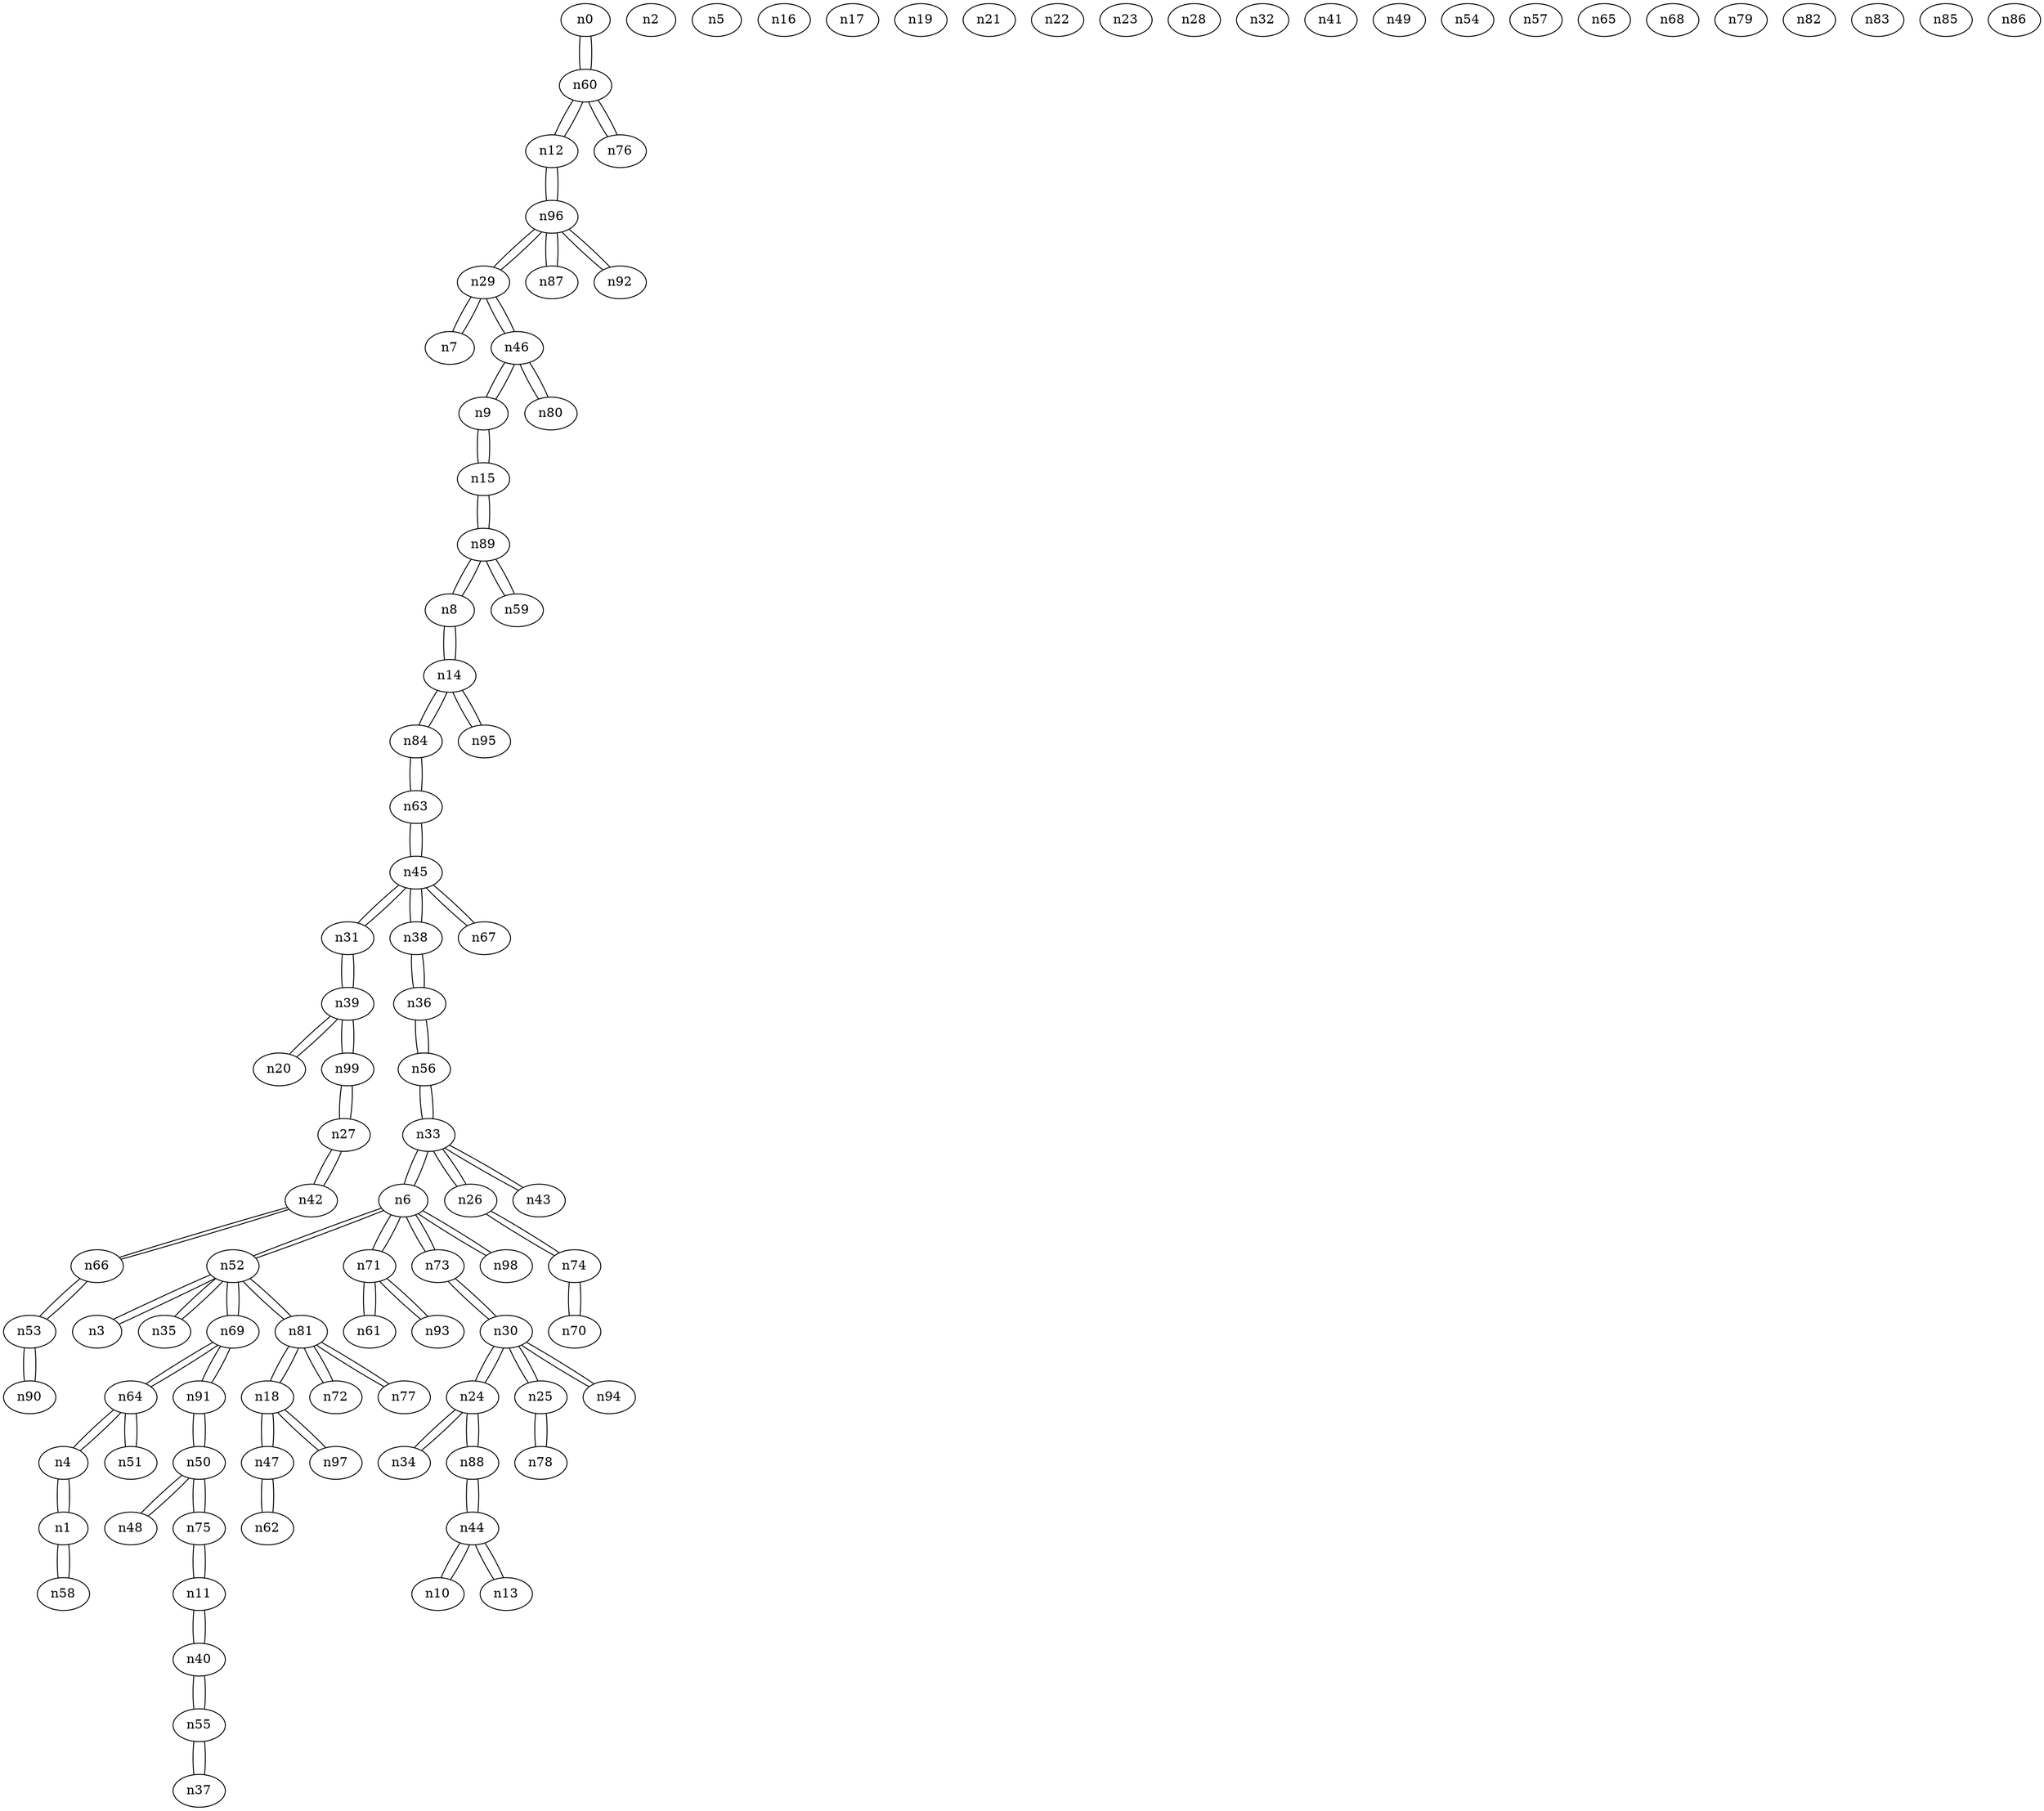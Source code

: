 graph {
n0;
n1;
n2;
n3;
n4;
n5;
n6;
n7;
n8;
n9;
n10;
n11;
n12;
n13;
n14;
n15;
n16;
n17;
n18;
n19;
n20;
n21;
n22;
n23;
n24;
n25;
n26;
n27;
n28;
n29;
n30;
n31;
n32;
n33;
n34;
n35;
n36;
n37;
n38;
n39;
n40;
n41;
n42;
n43;
n44;
n45;
n46;
n47;
n48;
n49;
n50;
n51;
n52;
n53;
n54;
n55;
n56;
n57;
n58;
n59;
n60;
n61;
n62;
n63;
n64;
n65;
n66;
n67;
n68;
n69;
n70;
n71;
n72;
n73;
n74;
n75;
n76;
n77;
n78;
n79;
n80;
n81;
n82;
n83;
n84;
n85;
n86;
n87;
n88;
n89;
n90;
n91;
n92;
n93;
n94;
n95;
n96;
n97;
n98;
n99;
n0 -- n60;
n1 -- n58;
n1 -- n4;
n3 -- n52;
n4 -- n1;
n4 -- n64;
n6 -- n33;
n6 -- n73;
n6 -- n52;
n6 -- n71;
n6 -- n98;
n7 -- n29;
n8 -- n14;
n8 -- n89;
n9 -- n15;
n9 -- n46;
n10 -- n44;
n11 -- n40;
n11 -- n75;
n12 -- n60;
n12 -- n96;
n13 -- n44;
n14 -- n84;
n14 -- n8;
n14 -- n95;
n15 -- n9;
n15 -- n89;
n18 -- n47;
n18 -- n97;
n18 -- n81;
n20 -- n39;
n24 -- n34;
n24 -- n30;
n24 -- n88;
n25 -- n78;
n25 -- n30;
n26 -- n33;
n26 -- n74;
n27 -- n99;
n27 -- n42;
n29 -- n46;
n29 -- n7;
n29 -- n96;
n30 -- n25;
n30 -- n24;
n30 -- n73;
n30 -- n94;
n31 -- n45;
n31 -- n39;
n33 -- n43;
n33 -- n6;
n33 -- n26;
n33 -- n56;
n34 -- n24;
n35 -- n52;
n36 -- n38;
n36 -- n56;
n37 -- n55;
n38 -- n45;
n38 -- n36;
n39 -- n99;
n39 -- n20;
n39 -- n31;
n40 -- n55;
n40 -- n11;
n42 -- n66;
n42 -- n27;
n43 -- n33;
n44 -- n10;
n44 -- n88;
n44 -- n13;
n45 -- n38;
n45 -- n63;
n45 -- n31;
n45 -- n67;
n46 -- n9;
n46 -- n80;
n46 -- n29;
n47 -- n18;
n47 -- n62;
n48 -- n50;
n50 -- n48;
n50 -- n91;
n50 -- n75;
n51 -- n64;
n52 -- n3;
n52 -- n35;
n52 -- n6;
n52 -- n69;
n52 -- n81;
n53 -- n90;
n53 -- n66;
n55 -- n40;
n55 -- n37;
n56 -- n33;
n56 -- n36;
n58 -- n1;
n59 -- n89;
n60 -- n76;
n60 -- n12;
n60 -- n0;
n61 -- n71;
n62 -- n47;
n63 -- n45;
n63 -- n84;
n64 -- n4;
n64 -- n69;
n64 -- n51;
n66 -- n53;
n66 -- n42;
n67 -- n45;
n69 -- n91;
n69 -- n64;
n69 -- n52;
n70 -- n74;
n71 -- n61;
n71 -- n93;
n71 -- n6;
n72 -- n81;
n73 -- n6;
n73 -- n30;
n74 -- n70;
n74 -- n26;
n75 -- n50;
n75 -- n11;
n76 -- n60;
n77 -- n81;
n78 -- n25;
n80 -- n46;
n81 -- n18;
n81 -- n72;
n81 -- n77;
n81 -- n52;
n84 -- n14;
n84 -- n63;
n87 -- n96;
n88 -- n24;
n88 -- n44;
n89 -- n15;
n89 -- n8;
n89 -- n59;
n90 -- n53;
n91 -- n50;
n91 -- n69;
n92 -- n96;
n93 -- n71;
n94 -- n30;
n95 -- n14;
n96 -- n12;
n96 -- n29;
n96 -- n92;
n96 -- n87;
n97 -- n18;
n98 -- n6;
n99 -- n39;
n99 -- n27;
}
